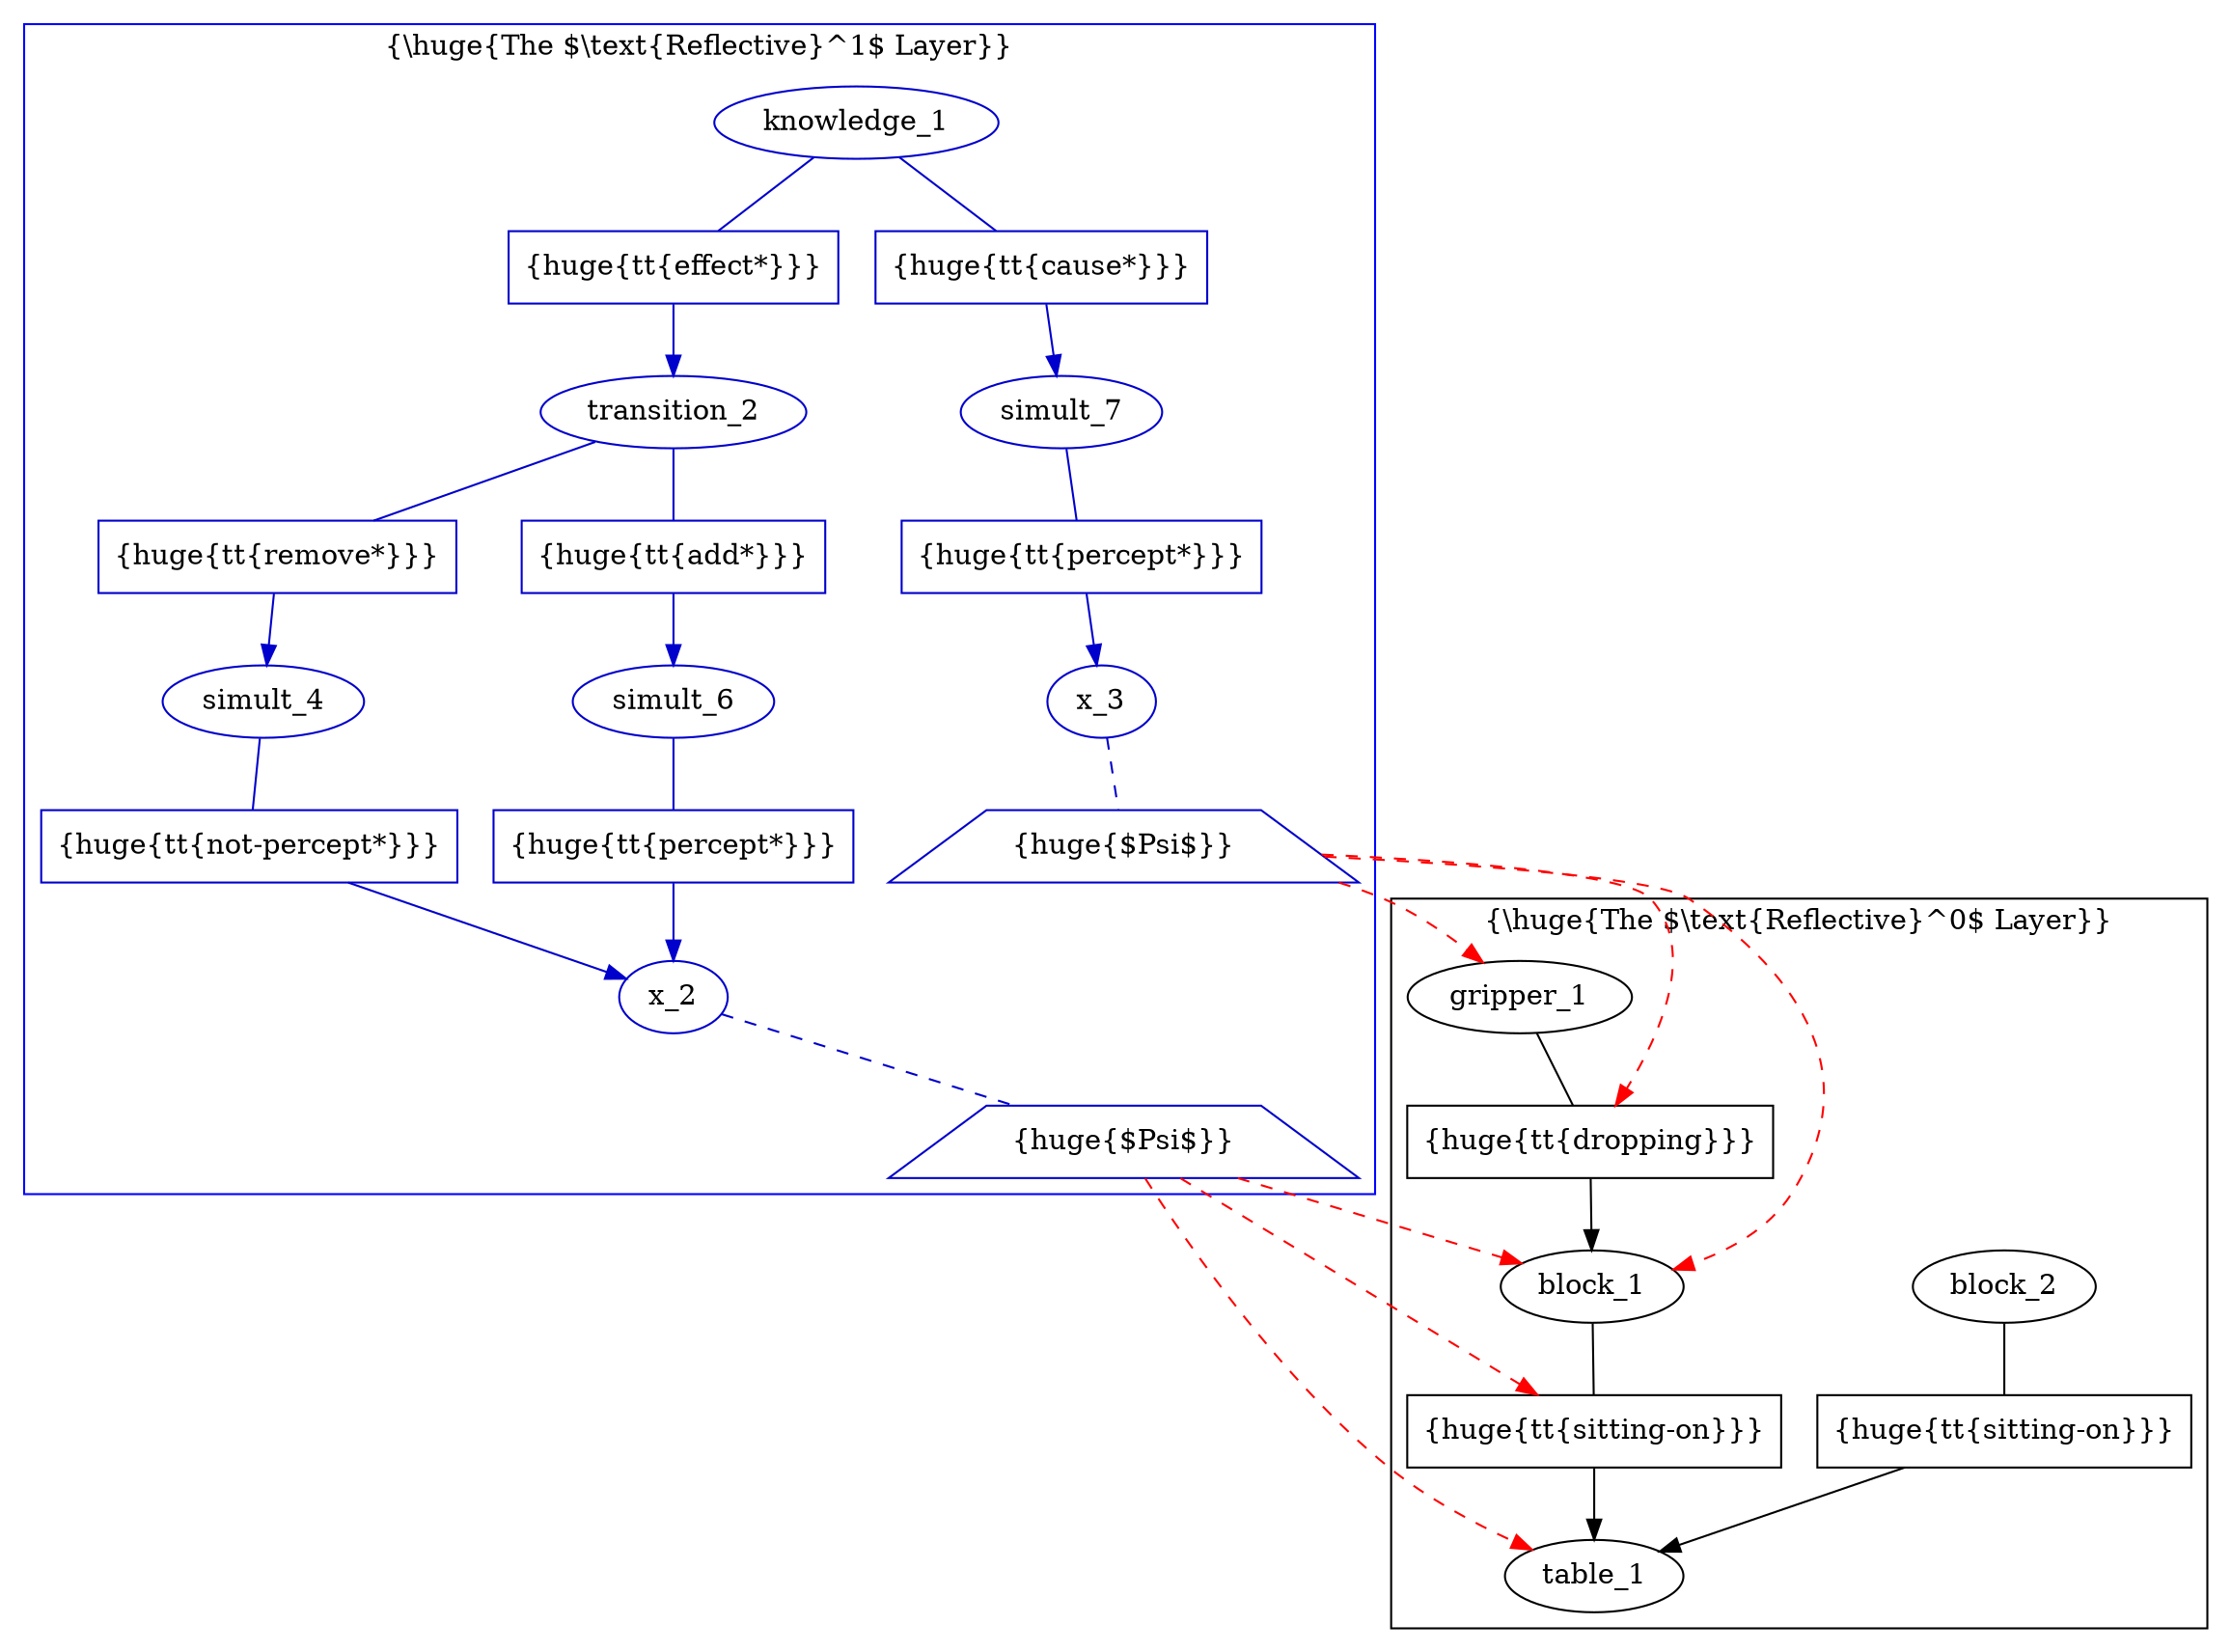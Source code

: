 digraph G {
  
  subgraph cluster_0 {
    label = "{\\huge{The $\\text{Reflective}^0$ Layer}}";
    color=black;
    
    // physical
    node [fillcolor = white, color = "#000000", style = filled];
    edge [color = "#000000"];
    
    gripper_1 [texlbl = "{\huge{\tt{Gripper-1}}}"];
    block_1   [texlbl = "{\huge{\tt{Block-1}}}"];
    block_2   [texlbl = "{\huge{\tt{Block-2}}}"];
    table_1   [texlbl = "{\huge{\tt{Table-1}}}"];
    
    gripper_1_dropping_block_1 [shape=box,label="{\huge{\tt{dropping}}}"];
    gripper_1 -> gripper_1_dropping_block_1 [arrowhead=none];
    gripper_1_dropping_block_1 -> block_1 [style="-triangle 45"];
    
    block_1_sitting_on_table_1 [shape=box,style=filled,label="{\huge{\tt{sitting-on}}}"];
    block_1 -> block_1_sitting_on_table_1 [arrowhead=none];
    block_1_sitting_on_table_1 -> table_1 [style="-triangle 45"];
    
    block_2_sitting_on_table_1 [shape=box,style=filled,label="{\huge{\tt{sitting-on}}}"];
    block_2 -> block_2_sitting_on_table_1 [arrowhead=none];
    block_2_sitting_on_table_1 -> table_1 [style="-triangle 45"];
    
  }
  
  subgraph cluster_1 {
    label = "{\\huge{The $\\text{Reflective}^1$ Layer}}";
    color=blue
    
    // reflective
    node [fillcolor = white, color = "#0000CC", style = filled];
    edge [color = "#0000CC"];
        
    // x_2^*
    
    x_2 [texlbl = "{\huge{\tt{x-1*}}}"];
    x_2_reflecting [shape=trapezium,style=filled,label="{\huge{$\Psi$}}",nodesep="0.02",margin="0.11,0.055"];
    x_2 -> x_2_reflecting [style=dashed,arrowhead=none];
    x_2_reflecting -> block_1 [style="-triangle 45,dashed", color=red];
    x_2_reflecting -> table_1 [style="-triangle 45,dashed", color=red];
    x_2_reflecting -> block_1_sitting_on_table_1 [style="-triangle 45,dashed", color=red];
    
    // x_3^*
    
    x_3 [texlbl = "{\huge{\tt{x-3*}}}"];
    x_3_reflecting [shape=trapezium,style=filled,label="{\huge{$\Psi$}}",nodesep="0.02",margin="0.11,0.055"];
    x_3 -> x_3_reflecting [style=dashed,arrowhead=none];
    x_3_reflecting -> gripper_1 [style="-triangle 45,dashed", color=red];
    x_3_reflecting -> block_1 [style="-triangle 45,dashed", color=red];
    x_3_reflecting -> gripper_1_dropping_block_1 [style="-triangle 45,dashed", color=red];
    
    // simult_4^*
    
    simult_4 [texlbl = "{\huge{\tt{simult-3*}}}"];
    
    simult_4_not_percept_x_2 [shape=box,style=filled,label="{\huge{\tt{not-percept*}}}"];
    simult_4 -> simult_4_not_percept_x_2 [arrowhead=none];
    simult_4_not_percept_x_2 -> x_2 [style="-triangle 45"];
    
    // simult_6^*
    
    simult_6 [texlbl = "{\huge{\tt{simult-5*}}}"];
    
    simult_6_percept_x_2 [shape=box,style=filled,label="{\huge{\tt{percept*}}}"];
    simult_6 -> simult_6_percept_x_2 [arrowhead=none];
    simult_6_percept_x_2 -> x_2 [style="-triangle 45"];
    
    // simult_7^*
    
    simult_7 [texlbl = "{\huge{\tt{simult-7*}}}"];
    
    simult_7_percept_x_2 [shape=box,style=filled,label="{\huge{\tt{percept*}}}"];
    simult_7 -> simult_7_percept_x_2 [arrowhead=none];
    simult_7_percept_x_2 -> x_3 [style="-triangle 45"];
    
    // transition_2
    
    transition_2 [texlbl = "{\huge{\tt{transition-2*}}}"];
    
    transition_2_past_simult_4 [shape=box,style=filled,label="{\huge{\tt{remove*}}}"];
    transition_2 -> transition_2_past_simult_4 [arrowhead=none];
    transition_2_past_simult_4 -> simult_4 [style="-triangle 45"];
    
    transition_2_future_simult_6 [shape=box,style=filled,label="{\huge{\tt{add*}}}"];
    transition_2 -> transition_2_future_simult_6 [arrowhead=none];
    transition_2_future_simult_6 -> simult_6 [style="-triangle 45"];
    
    // knowledge_1^*
    
    knowledge_1 [texlbl = "{\huge{\tt{knowledge-1*}}}"];
    
    knowledge_1_effect_transition_2 [shape=box,style=filled,label="{\huge{\tt{effect*}}}"];
    knowledge_1 -> knowledge_1_effect_transition_2 [arrowhead=none];
    knowledge_1_effect_transition_2 -> transition_2 [style="-triangle 45"];
    
    knowledge_1_cause_transition_2 [shape=box,style=filled,label="{\huge{\tt{cause*}}}"];
    knowledge_1 -> knowledge_1_cause_transition_2 [arrowhead=none];
    knowledge_1_cause_transition_2 -> simult_7 [style="-triangle 45"];
    
  }
}
